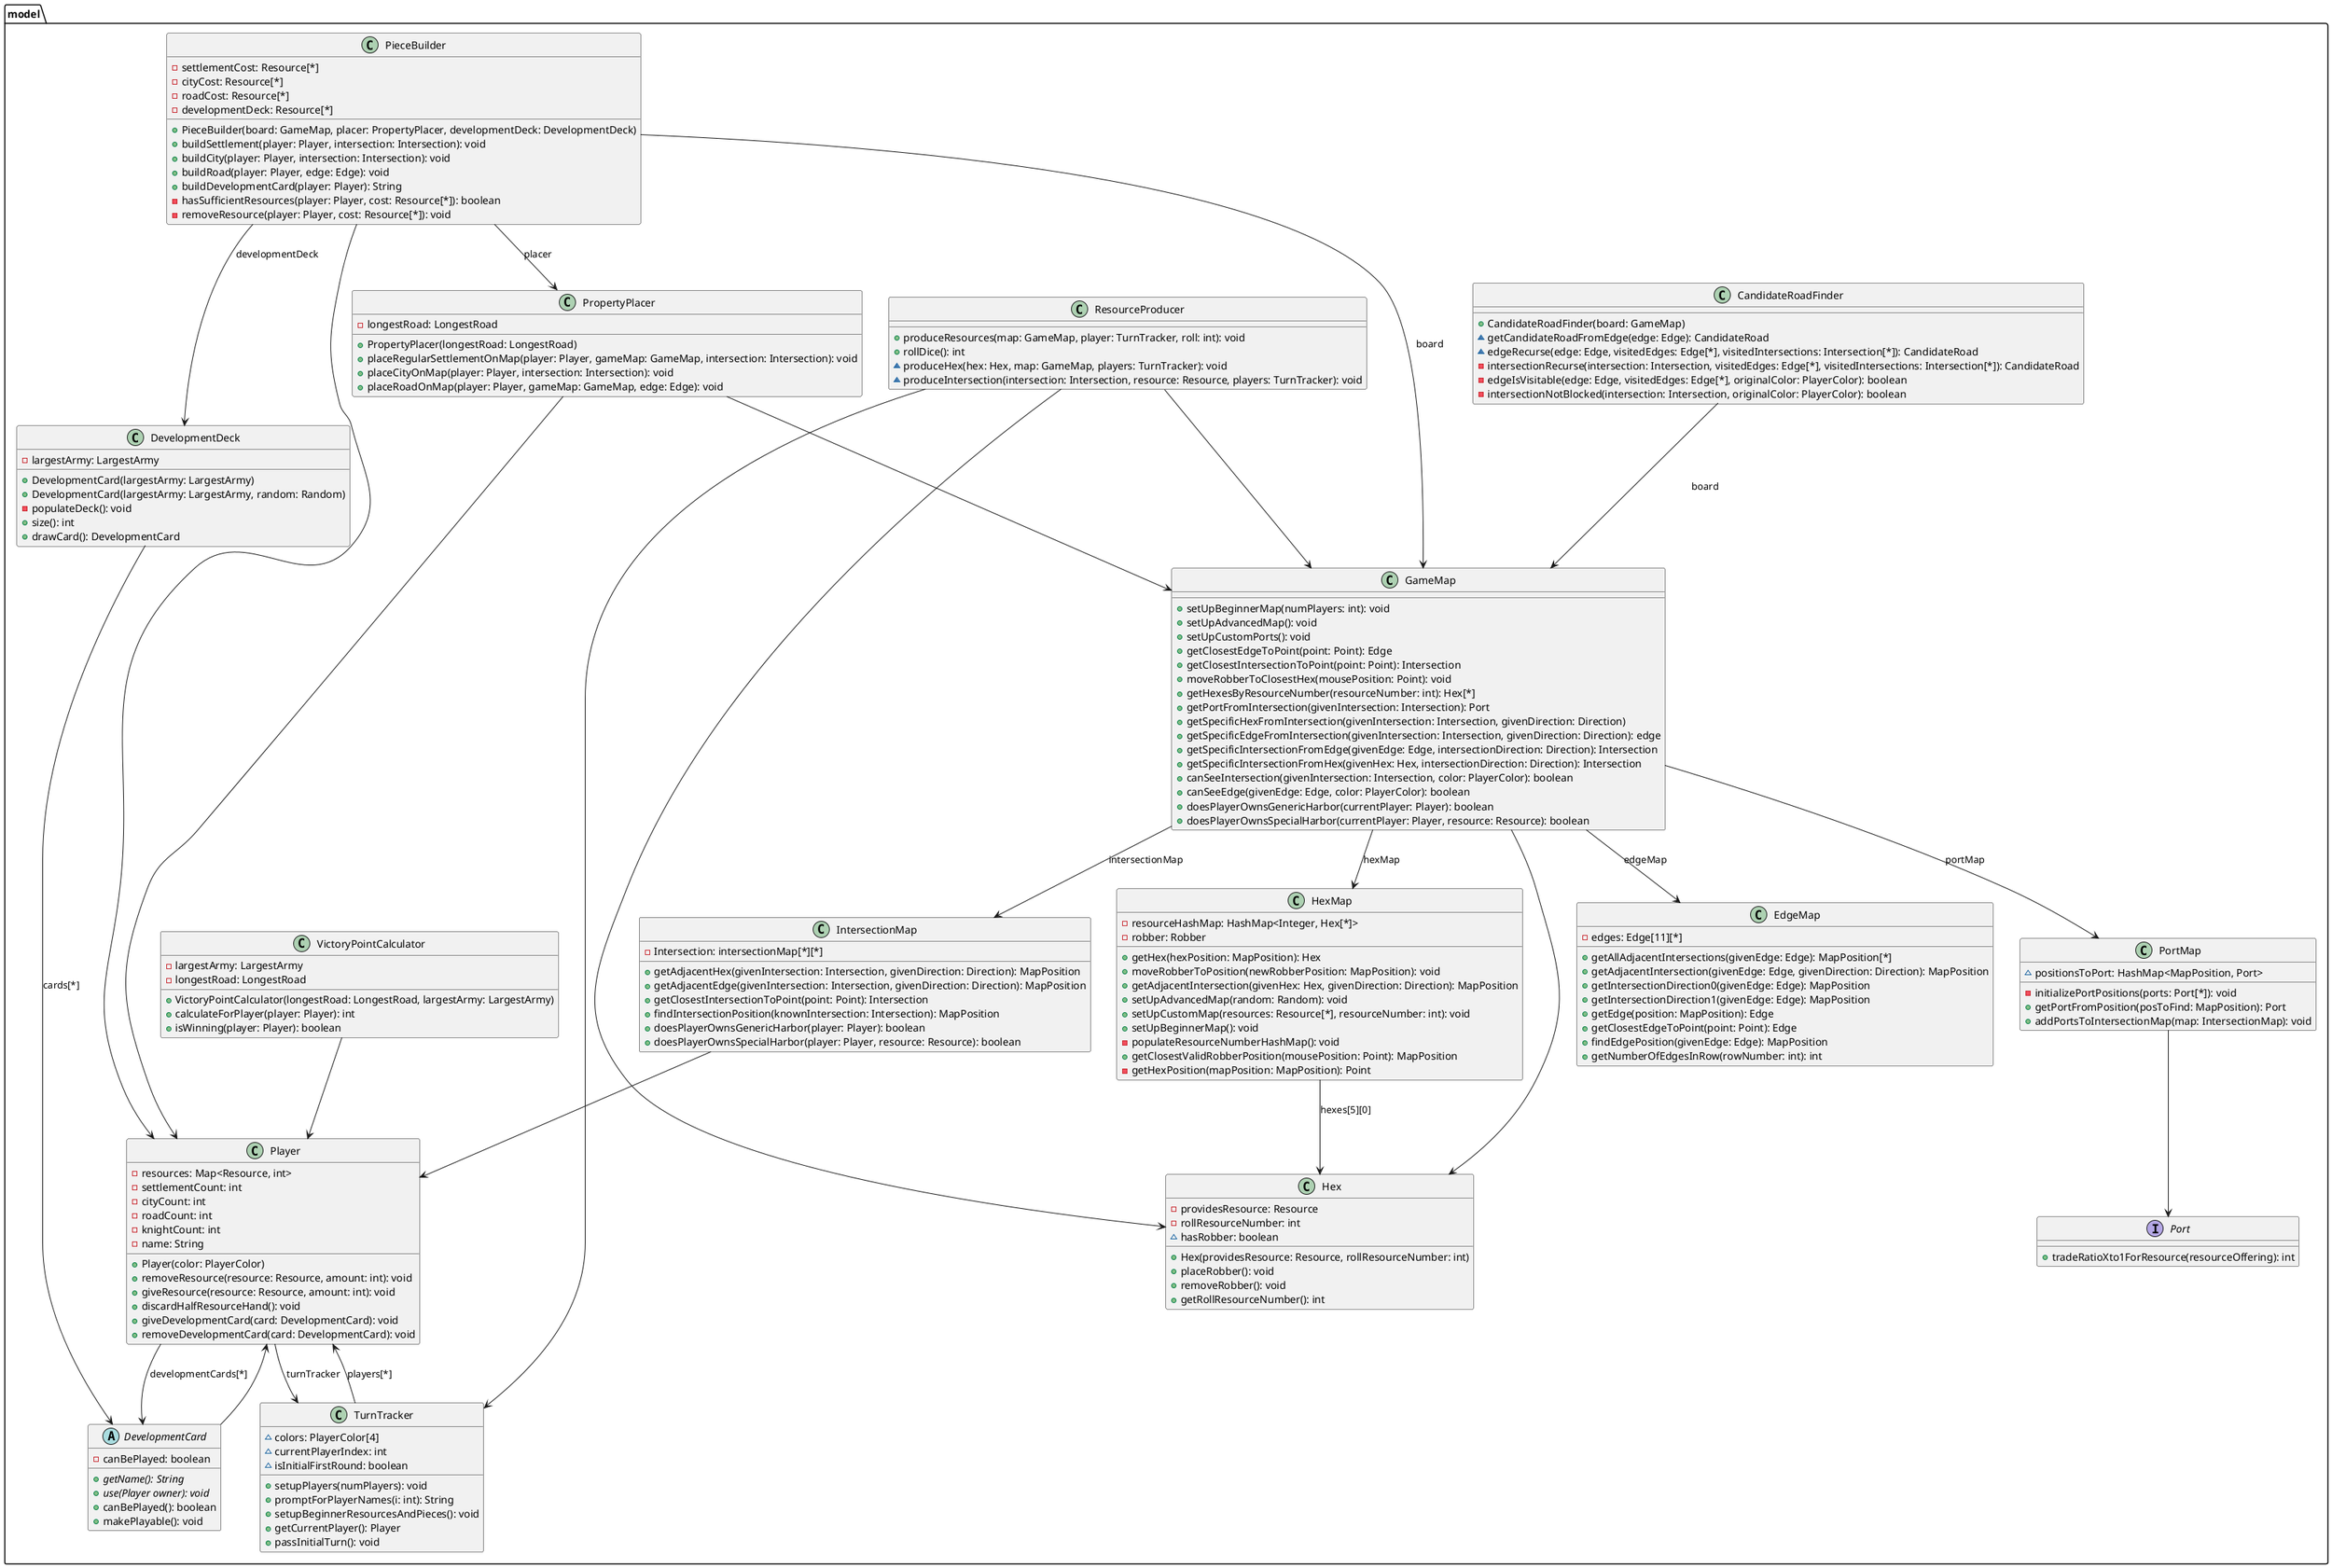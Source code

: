 @startuml
package model
{
    class CandidateRoadFinder
    {
        +CandidateRoadFinder(board: GameMap)
        ~getCandidateRoadFromEdge(edge: Edge): CandidateRoad
        ~edgeRecurse(edge: Edge, visitedEdges: Edge[*], visitedIntersections: Intersection[*]): CandidateRoad
        -intersectionRecurse(intersection: Intersection, visitedEdges: Edge[*], visitedIntersections: Intersection[*]): CandidateRoad
        -edgeIsVisitable(edge: Edge, visitedEdges: Edge[*], originalColor: PlayerColor): boolean
        -intersectionNotBlocked(intersection: Intersection, originalColor: PlayerColor): boolean
    }
    CandidateRoadFinder --> GameMap: board

    abstract class DevelopmentCard
    {
        -canBePlayed: boolean
        +{abstract}getName(): String
        +{abstract}use(Player owner): void
        +canBePlayed(): boolean
        +makePlayable(): void
    }
    DevelopmentCard --> Player

    class DevelopmentDeck
    {
        -largestArmy: LargestArmy
        +DevelopmentCard(largestArmy: LargestArmy)
        +DevelopmentCard(largestArmy: LargestArmy, random: Random)
        -populateDeck(): void
        +size(): int
        +drawCard(): DevelopmentCard
    }
    DevelopmentDeck --> DevelopmentCard: cards[*]

    class EdgeMap
    {
        -edges: Edge[11][*]
        +getAllAdjacentIntersections(givenEdge: Edge): MapPosition[*]
        +getAdjacentIntersection(givenEdge: Edge, givenDirection: Direction): MapPosition
        +getIntersectionDirection0(givenEdge: Edge): MapPosition
        +getIntersectionDirection1(givenEdge: Edge): MapPosition
        +getEdge(position: MapPosition): Edge
        +getClosestEdgeToPoint(point: Point): Edge
        +findEdgePosition(givenEdge: Edge): MapPosition
        +getNumberOfEdgesInRow(rowNumber: int): int
    }

    class GameMap
    {
        +setUpBeginnerMap(numPlayers: int): void
        +setUpAdvancedMap(): void
        +setUpCustomPorts(): void
        +getClosestEdgeToPoint(point: Point): Edge
        +getClosestIntersectionToPoint(point: Point): Intersection
        +moveRobberToClosestHex(mousePosition: Point): void
        +getHexesByResourceNumber(resourceNumber: int): Hex[*]
        +getPortFromIntersection(givenIntersection: Intersection): Port
        +getSpecificHexFromIntersection(givenIntersection: Intersection, givenDirection: Direction)
        +getSpecificEdgeFromIntersection(givenIntersection: Intersection, givenDirection: Direction): edge
        +getSpecificIntersectionFromEdge(givenEdge: Edge, intersectionDirection: Direction): Intersection
        +getSpecificIntersectionFromHex(givenHex: Hex, intersectionDirection: Direction): Intersection
        +canSeeIntersection(givenIntersection: Intersection, color: PlayerColor): boolean
        +canSeeEdge(givenEdge: Edge, color: PlayerColor): boolean
        +doesPlayerOwnsGenericHarbor(currentPlayer: Player): boolean
        +doesPlayerOwnsSpecialHarbor(currentPlayer: Player, resource: Resource): boolean
    }
    GameMap --> HexMap: hexMap
    GameMap --> IntersectionMap: intersectionMap
    GameMap --> EdgeMap: edgeMap
    GameMap --> PortMap: portMap
    GameMap --> Hex

    class Hex
    {
        -providesResource: Resource
        -rollResourceNumber: int
        ~hasRobber: boolean
        +Hex(providesResource: Resource, rollResourceNumber: int)
        +placeRobber(): void
        +removeRobber(): void
        +getRollResourceNumber(): int
    }

    class HexMap
    {
        -resourceHashMap: HashMap<Integer, Hex[*]>
        -robber: Robber
        +getHex(hexPosition: MapPosition): Hex
        +moveRobberToPosition(newRobberPosition: MapPosition): void
        +getAdjacentIntersection(givenHex: Hex, givenDirection: Direction): MapPosition
        +setUpAdvancedMap(random: Random): void
        +setUpCustomMap(resources: Resource[*], resourceNumber: int): void
        +setUpBeginnerMap(): void
        -populateResourceNumberHashMap(): void
        +getClosestValidRobberPosition(mousePosition: Point): MapPosition
        -getHexPosition(mapPosition: MapPosition): Point
    }
    HexMap --> Hex: hexes[5][0]

    class IntersectionMap
    {
        -Intersection: intersectionMap[*][*]
        +getAdjacentHex(givenIntersection: Intersection, givenDirection: Direction): MapPosition
        +getAdjacentEdge(givenIntersection: Intersection, givenDirection: Direction): MapPosition
        +getClosestIntersectionToPoint(point: Point): Intersection
        +findIntersectionPosition(knownIntersection: Intersection): MapPosition
        +doesPlayerOwnsGenericHarbor(player: Player): boolean
        +doesPlayerOwnsSpecialHarbor(player: Player, resource: Resource): boolean
    }
    IntersectionMap --> Player

    class PieceBuilder
    {
        -settlementCost: Resource[*]
        -cityCost: Resource[*]
        -roadCost: Resource[*]
        -developmentDeck: Resource[*]
        +PieceBuilder(board: GameMap, placer: PropertyPlacer, developmentDeck: DevelopmentDeck)
        +buildSettlement(player: Player, intersection: Intersection): void
        +buildCity(player: Player, intersection: Intersection): void
        +buildRoad(player: Player, edge: Edge): void
        +buildDevelopmentCard(player: Player): String
        -hasSufficientResources(player: Player, cost: Resource[*]): boolean
        -removeResource(player: Player, cost: Resource[*]): void
    }
    PieceBuilder --> GameMap: board
    PieceBuilder --> PropertyPlacer: placer
    PieceBuilder --> DevelopmentDeck: developmentDeck
    PieceBuilder --> Player

    class Player
    {
        -resources: Map<Resource, int>
        -settlementCount: int
        -cityCount: int
        -roadCount: int
        -knightCount: int
        -name: String
        +Player(color: PlayerColor)
        +removeResource(resource: Resource, amount: int): void
        +giveResource(resource: Resource, amount: int): void
        +discardHalfResourceHand(): void
        +giveDevelopmentCard(card: DevelopmentCard): void
        +removeDevelopmentCard(card: DevelopmentCard): void
    }
    Player --> DevelopmentCard: developmentCards[*]
    Player --> TurnTracker: turnTracker

    interface Port
    {
        +tradeRatioXto1ForResource(resourceOffering): int
    }

    class PortMap
    {
        ~positionsToPort: HashMap<MapPosition, Port>
        -initializePortPositions(ports: Port[*]): void
        +getPortFromPosition(posToFind: MapPosition): Port
        +addPortsToIntersectionMap(map: IntersectionMap): void
    }
    PortMap --> Port

    class PropertyPlacer
    {
        -longestRoad: LongestRoad
        +PropertyPlacer(longestRoad: LongestRoad)
        +placeRegularSettlementOnMap(player: Player, gameMap: GameMap, intersection: Intersection): void
        +placeCityOnMap(player: Player, intersection: Intersection): void
        +placeRoadOnMap(player: Player, gameMap: GameMap, edge: Edge): void
    }
    PropertyPlacer --> Player
    PropertyPlacer --> GameMap

    class ResourceProducer
    {
        +produceResources(map: GameMap, player: TurnTracker, roll: int): void
        +rollDice(): int
        ~produceHex(hex: Hex, map: GameMap, players: TurnTracker): void
        ~produceIntersection(intersection: Intersection, resource: Resource, players: TurnTracker): void
    }
    ResourceProducer --> GameMap
    ResourceProducer --> TurnTracker
    ResourceProducer --> Hex

    class TurnTracker
    {
        ~colors: PlayerColor[4]
        ~currentPlayerIndex: int
        ~isInitialFirstRound: boolean
        +setupPlayers(numPlayers): void
        +promptForPlayerNames(i: int): String
        +setupBeginnerResourcesAndPieces(): void
        +getCurrentPlayer(): Player
        +passInitialTurn(): void
    }
    TurnTracker --> Player: players[*]

    class VictoryPointCalculator
    {
        -largestArmy: LargestArmy
        -longestRoad: LongestRoad
        +VictoryPointCalculator(longestRoad: LongestRoad, largestArmy: LargestArmy)
        +calculateForPlayer(player: Player): int
        +isWinning(player: Player): boolean
    }
    VictoryPointCalculator --> Player
}
@enduml